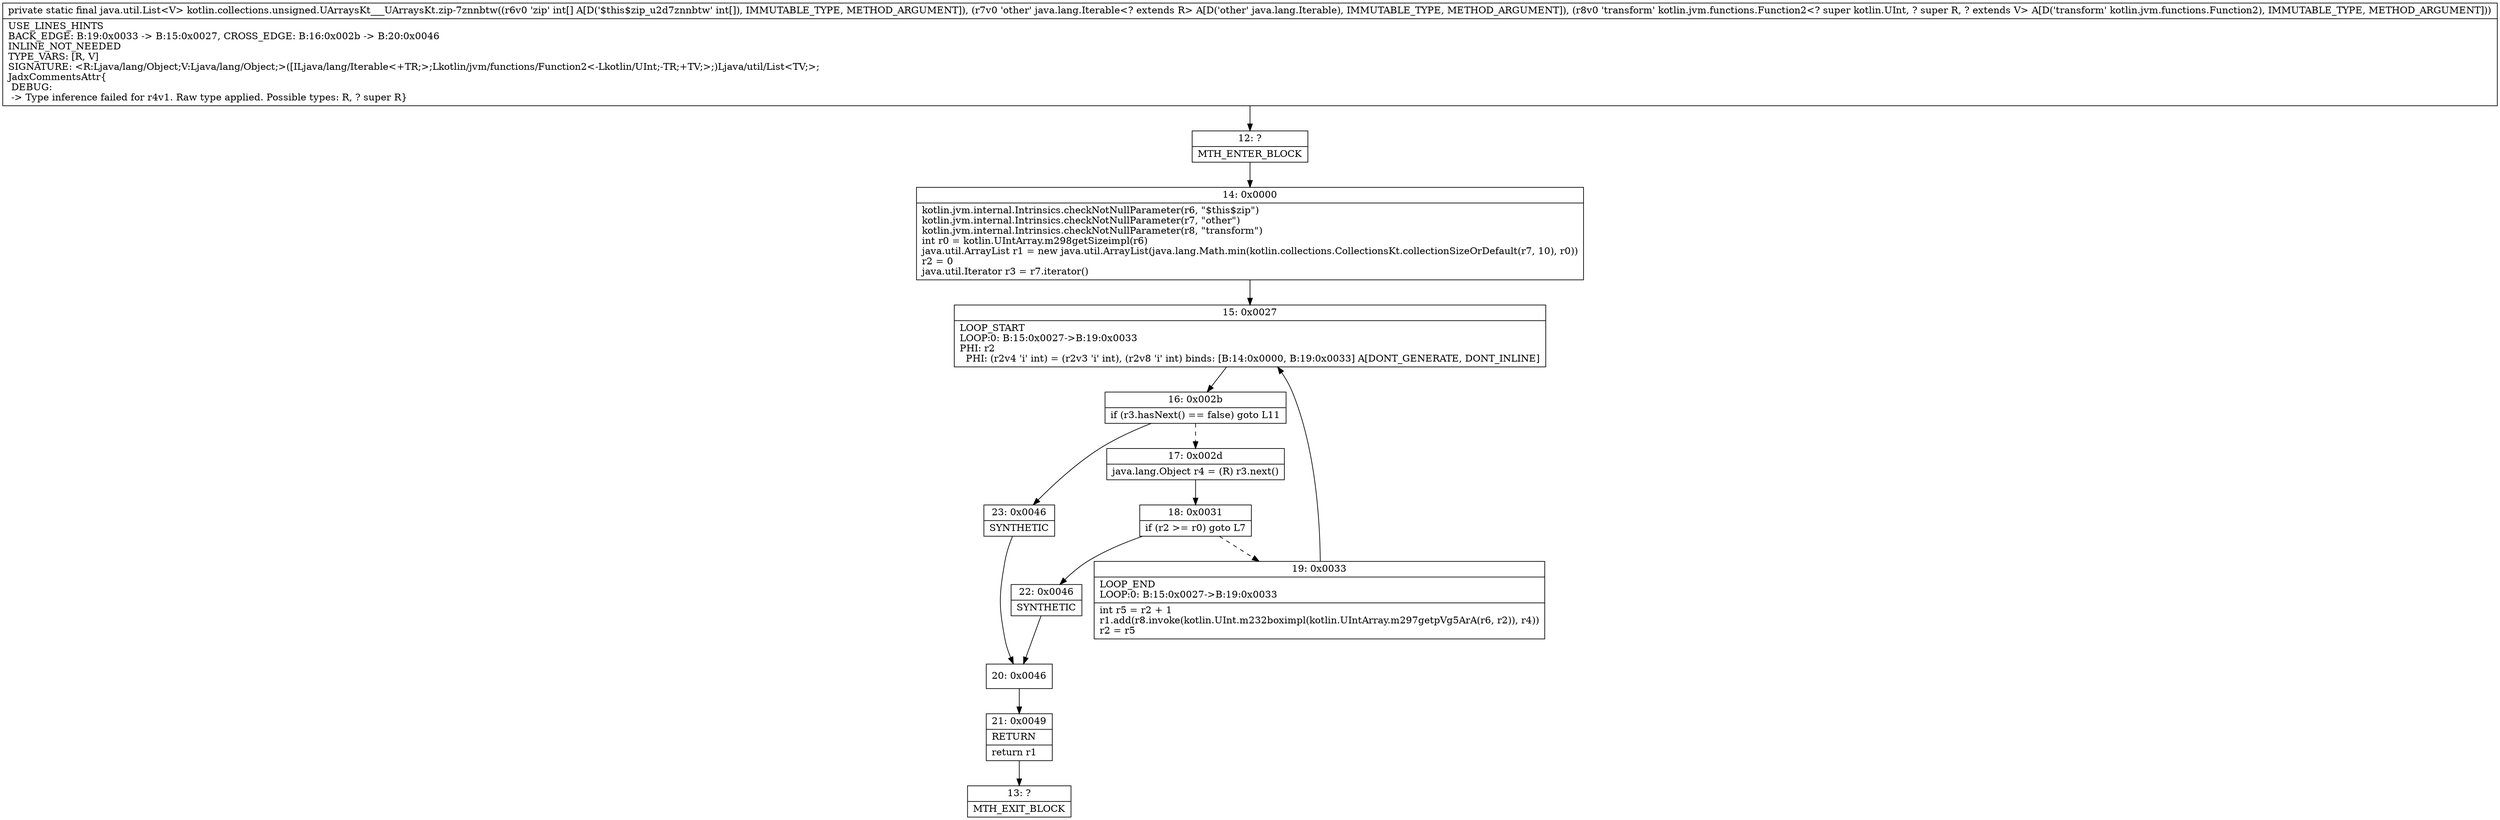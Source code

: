 digraph "CFG forkotlin.collections.unsigned.UArraysKt___UArraysKt.zip\-7znnbtw([ILjava\/lang\/Iterable;Lkotlin\/jvm\/functions\/Function2;)Ljava\/util\/List;" {
Node_12 [shape=record,label="{12\:\ ?|MTH_ENTER_BLOCK\l}"];
Node_14 [shape=record,label="{14\:\ 0x0000|kotlin.jvm.internal.Intrinsics.checkNotNullParameter(r6, \"$this$zip\")\lkotlin.jvm.internal.Intrinsics.checkNotNullParameter(r7, \"other\")\lkotlin.jvm.internal.Intrinsics.checkNotNullParameter(r8, \"transform\")\lint r0 = kotlin.UIntArray.m298getSizeimpl(r6)\ljava.util.ArrayList r1 = new java.util.ArrayList(java.lang.Math.min(kotlin.collections.CollectionsKt.collectionSizeOrDefault(r7, 10), r0))\lr2 = 0\ljava.util.Iterator r3 = r7.iterator()\l}"];
Node_15 [shape=record,label="{15\:\ 0x0027|LOOP_START\lLOOP:0: B:15:0x0027\-\>B:19:0x0033\lPHI: r2 \l  PHI: (r2v4 'i' int) = (r2v3 'i' int), (r2v8 'i' int) binds: [B:14:0x0000, B:19:0x0033] A[DONT_GENERATE, DONT_INLINE]\l}"];
Node_16 [shape=record,label="{16\:\ 0x002b|if (r3.hasNext() == false) goto L11\l}"];
Node_17 [shape=record,label="{17\:\ 0x002d|java.lang.Object r4 = (R) r3.next()\l}"];
Node_18 [shape=record,label="{18\:\ 0x0031|if (r2 \>= r0) goto L7\l}"];
Node_19 [shape=record,label="{19\:\ 0x0033|LOOP_END\lLOOP:0: B:15:0x0027\-\>B:19:0x0033\l|int r5 = r2 + 1\lr1.add(r8.invoke(kotlin.UInt.m232boximpl(kotlin.UIntArray.m297getpVg5ArA(r6, r2)), r4))\lr2 = r5\l}"];
Node_22 [shape=record,label="{22\:\ 0x0046|SYNTHETIC\l}"];
Node_20 [shape=record,label="{20\:\ 0x0046}"];
Node_21 [shape=record,label="{21\:\ 0x0049|RETURN\l|return r1\l}"];
Node_13 [shape=record,label="{13\:\ ?|MTH_EXIT_BLOCK\l}"];
Node_23 [shape=record,label="{23\:\ 0x0046|SYNTHETIC\l}"];
MethodNode[shape=record,label="{private static final java.util.List\<V\> kotlin.collections.unsigned.UArraysKt___UArraysKt.zip\-7znnbtw((r6v0 'zip' int[] A[D('$this$zip_u2d7znnbtw' int[]), IMMUTABLE_TYPE, METHOD_ARGUMENT]), (r7v0 'other' java.lang.Iterable\<? extends R\> A[D('other' java.lang.Iterable), IMMUTABLE_TYPE, METHOD_ARGUMENT]), (r8v0 'transform' kotlin.jvm.functions.Function2\<? super kotlin.UInt, ? super R, ? extends V\> A[D('transform' kotlin.jvm.functions.Function2), IMMUTABLE_TYPE, METHOD_ARGUMENT]))  | USE_LINES_HINTS\lBACK_EDGE: B:19:0x0033 \-\> B:15:0x0027, CROSS_EDGE: B:16:0x002b \-\> B:20:0x0046\lINLINE_NOT_NEEDED\lTYPE_VARS: [R, V]\lSIGNATURE: \<R:Ljava\/lang\/Object;V:Ljava\/lang\/Object;\>([ILjava\/lang\/Iterable\<+TR;\>;Lkotlin\/jvm\/functions\/Function2\<\-Lkotlin\/UInt;\-TR;+TV;\>;)Ljava\/util\/List\<TV;\>;\lJadxCommentsAttr\{\l DEBUG: \l \-\> Type inference failed for r4v1. Raw type applied. Possible types: R, ? super R\}\l}"];
MethodNode -> Node_12;Node_12 -> Node_14;
Node_14 -> Node_15;
Node_15 -> Node_16;
Node_16 -> Node_17[style=dashed];
Node_16 -> Node_23;
Node_17 -> Node_18;
Node_18 -> Node_19[style=dashed];
Node_18 -> Node_22;
Node_19 -> Node_15;
Node_22 -> Node_20;
Node_20 -> Node_21;
Node_21 -> Node_13;
Node_23 -> Node_20;
}

